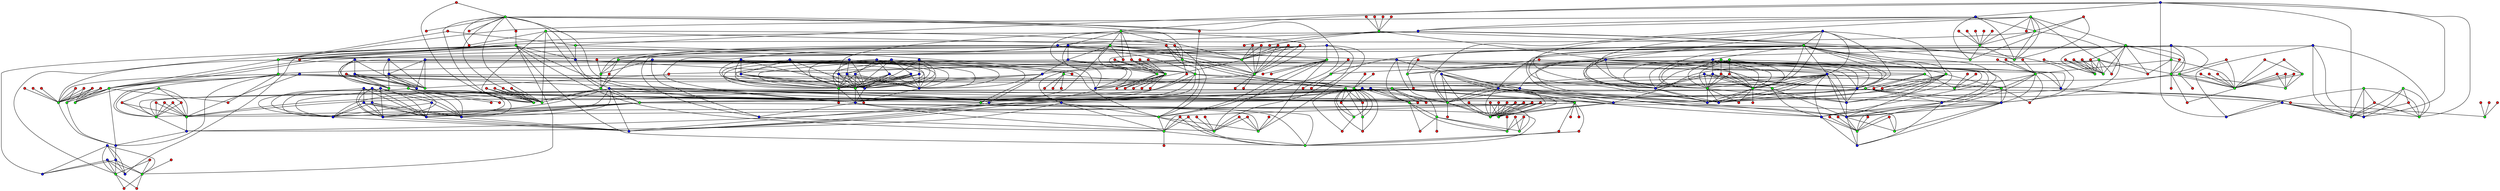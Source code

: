 graph G {
0[shape="circle",width=0.1,label="",style=filled,fillcolor="blue"];
1[shape="circle",width=0.1,label="",style=filled,fillcolor="green"];
2[shape="circle",width=0.1,label="",style=filled,fillcolor="blue"];
3[shape="circle",width=0.1,label="",style=filled,fillcolor="blue"];
4[shape="circle",width=0.1,label="",style=filled,fillcolor="green"];
5[shape="circle",width=0.1,label="",style=filled,fillcolor="red"];
6[shape="circle",width=0.1,label="",style=filled,fillcolor="green"];
7[shape="circle",width=0.1,label="",style=filled,fillcolor="green"];
8[shape="circle",width=0.1,label="",style=filled,fillcolor="green"];
9[shape="circle",width=0.1,label="",style=filled,fillcolor="red"];
10[shape="circle",width=0.1,label="",style=filled,fillcolor="green"];
11[shape="circle",width=0.1,label="",style=filled,fillcolor="red"];
12[shape="circle",width=0.1,label="",style=filled,fillcolor="green"];
13[shape="circle",width=0.1,label="",style=filled,fillcolor="green"];
14[shape="circle",width=0.1,label="",style=filled,fillcolor="blue"];
15[shape="circle",width=0.1,label="",style=filled,fillcolor="red"];
16[shape="circle",width=0.1,label="",style=filled,fillcolor="red"];
17[shape="circle",width=0.1,label="",style=filled,fillcolor="green"];
18[shape="circle",width=0.1,label="",style=filled,fillcolor="green"];
19[shape="circle",width=0.1,label="",style=filled,fillcolor="green"];
20[shape="circle",width=0.1,label="",style=filled,fillcolor="blue"];
21[shape="circle",width=0.1,label="",style=filled,fillcolor="green"];
22[shape="circle",width=0.1,label="",style=filled,fillcolor="green"];
23[shape="circle",width=0.1,label="",style=filled,fillcolor="red"];
24[shape="circle",width=0.1,label="",style=filled,fillcolor="blue"];
25[shape="circle",width=0.1,label="",style=filled,fillcolor="blue"];
26[shape="circle",width=0.1,label="",style=filled,fillcolor="red"];
27[shape="circle",width=0.1,label="",style=filled,fillcolor="green"];
28[shape="circle",width=0.1,label="",style=filled,fillcolor="red"];
29[shape="circle",width=0.1,label="",style=filled,fillcolor="blue"];
30[shape="circle",width=0.1,label="",style=filled,fillcolor="red"];
31[shape="circle",width=0.1,label="",style=filled,fillcolor="red"];
32[shape="circle",width=0.1,label="",style=filled,fillcolor="green"];
33[shape="circle",width=0.1,label="",style=filled,fillcolor="blue"];
34[shape="circle",width=0.1,label="",style=filled,fillcolor="green"];
35[shape="circle",width=0.1,label="",style=filled,fillcolor="blue"];
36[shape="circle",width=0.1,label="",style=filled,fillcolor="green"];
37[shape="circle",width=0.1,label="",style=filled,fillcolor="green"];
38[shape="circle",width=0.1,label="",style=filled,fillcolor="blue"];
39[shape="circle",width=0.1,label="",style=filled,fillcolor="green"];
40[shape="circle",width=0.1,label="",style=filled,fillcolor="blue"];
41[shape="circle",width=0.1,label="",style=filled,fillcolor="red"];
42[shape="circle",width=0.1,label="",style=filled,fillcolor="green"];
43[shape="circle",width=0.1,label="",style=filled,fillcolor="blue"];
44[shape="circle",width=0.1,label="",style=filled,fillcolor="green"];
45[shape="circle",width=0.1,label="",style=filled,fillcolor="green"];
46[shape="circle",width=0.1,label="",style=filled,fillcolor="blue"];
47[shape="circle",width=0.1,label="",style=filled,fillcolor="blue"];
48[shape="circle",width=0.1,label="",style=filled,fillcolor="green"];
49[shape="circle",width=0.1,label="",style=filled,fillcolor="red"];
50[shape="circle",width=0.1,label="",style=filled,fillcolor="red"];
51[shape="circle",width=0.1,label="",style=filled,fillcolor="green"];
52[shape="circle",width=0.1,label="",style=filled,fillcolor="red"];
53[shape="circle",width=0.1,label="",style=filled,fillcolor="green"];
54[shape="circle",width=0.1,label="",style=filled,fillcolor="blue"];
55[shape="circle",width=0.1,label="",style=filled,fillcolor="red"];
56[shape="circle",width=0.1,label="",style=filled,fillcolor="red"];
57[shape="circle",width=0.1,label="",style=filled,fillcolor="green"];
58[shape="circle",width=0.1,label="",style=filled,fillcolor="blue"];
59[shape="circle",width=0.1,label="",style=filled,fillcolor="green"];
60[shape="circle",width=0.1,label="",style=filled,fillcolor="blue"];
61[shape="circle",width=0.1,label="",style=filled,fillcolor="blue"];
62[shape="circle",width=0.1,label="",style=filled,fillcolor="green"];
63[shape="circle",width=0.1,label="",style=filled,fillcolor="red"];
64[shape="circle",width=0.1,label="",style=filled,fillcolor="blue"];
65[shape="circle",width=0.1,label="",style=filled,fillcolor="green"];
66[shape="circle",width=0.1,label="",style=filled,fillcolor="red"];
67[shape="circle",width=0.1,label="",style=filled,fillcolor="green"];
68[shape="circle",width=0.1,label="",style=filled,fillcolor="green"];
69[shape="circle",width=0.1,label="",style=filled,fillcolor="green"];
70[shape="circle",width=0.1,label="",style=filled,fillcolor="blue"];
71[shape="circle",width=0.1,label="",style=filled,fillcolor="red"];
72[shape="circle",width=0.1,label="",style=filled,fillcolor="red"];
73[shape="circle",width=0.1,label="",style=filled,fillcolor="red"];
74[shape="circle",width=0.1,label="",style=filled,fillcolor="blue"];
75[shape="circle",width=0.1,label="",style=filled,fillcolor="green"];
76[shape="circle",width=0.1,label="",style=filled,fillcolor="green"];
77[shape="circle",width=0.1,label="",style=filled,fillcolor="green"];
78[shape="circle",width=0.1,label="",style=filled,fillcolor="red"];
79[shape="circle",width=0.1,label="",style=filled,fillcolor="blue"];
80[shape="circle",width=0.1,label="",style=filled,fillcolor="red"];
81[shape="circle",width=0.1,label="",style=filled,fillcolor="blue"];
82[shape="circle",width=0.1,label="",style=filled,fillcolor="blue"];
83[shape="circle",width=0.1,label="",style=filled,fillcolor="green"];
84[shape="circle",width=0.1,label="",style=filled,fillcolor="red"];
85[shape="circle",width=0.1,label="",style=filled,fillcolor="red"];
86[shape="circle",width=0.1,label="",style=filled,fillcolor="red"];
87[shape="circle",width=0.1,label="",style=filled,fillcolor="red"];
88[shape="circle",width=0.1,label="",style=filled,fillcolor="red"];
89[shape="circle",width=0.1,label="",style=filled,fillcolor="red"];
90[shape="circle",width=0.1,label="",style=filled,fillcolor="red"];
91[shape="circle",width=0.1,label="",style=filled,fillcolor="red"];
92[shape="circle",width=0.1,label="",style=filled,fillcolor="red"];
93[shape="circle",width=0.1,label="",style=filled,fillcolor="green"];
94[shape="circle",width=0.1,label="",style=filled,fillcolor="green"];
95[shape="circle",width=0.1,label="",style=filled,fillcolor="red"];
96[shape="circle",width=0.1,label="",style=filled,fillcolor="green"];
97[shape="circle",width=0.1,label="",style=filled,fillcolor="green"];
98[shape="circle",width=0.1,label="",style=filled,fillcolor="red"];
99[shape="circle",width=0.1,label="",style=filled,fillcolor="green"];
100[shape="circle",width=0.1,label="",style=filled,fillcolor="red"];
101[shape="circle",width=0.1,label="",style=filled,fillcolor="green"];
102[shape="circle",width=0.1,label="",style=filled,fillcolor="red"];
103[shape="circle",width=0.1,label="",style=filled,fillcolor="red"];
104[shape="circle",width=0.1,label="",style=filled,fillcolor="red"];
105[shape="circle",width=0.1,label="",style=filled,fillcolor="red"];
106[shape="circle",width=0.1,label="",style=filled,fillcolor="red"];
107[shape="circle",width=0.1,label="",style=filled,fillcolor="red"];
108[shape="circle",width=0.1,label="",style=filled,fillcolor="green"];
109[shape="circle",width=0.1,label="",style=filled,fillcolor="green"];
110[shape="circle",width=0.1,label="",style=filled,fillcolor="red"];
111[shape="circle",width=0.1,label="",style=filled,fillcolor="red"];
112[shape="circle",width=0.1,label="",style=filled,fillcolor="blue"];
113[shape="circle",width=0.1,label="",style=filled,fillcolor="red"];
114[shape="circle",width=0.1,label="",style=filled,fillcolor="green"];
115[shape="circle",width=0.1,label="",style=filled,fillcolor="blue"];
116[shape="circle",width=0.1,label="",style=filled,fillcolor="red"];
117[shape="circle",width=0.1,label="",style=filled,fillcolor="red"];
118[shape="circle",width=0.1,label="",style=filled,fillcolor="red"];
119[shape="circle",width=0.1,label="",style=filled,fillcolor="red"];
120[shape="circle",width=0.1,label="",style=filled,fillcolor="red"];
121[shape="circle",width=0.1,label="",style=filled,fillcolor="red"];
122[shape="circle",width=0.1,label="",style=filled,fillcolor="green"];
123[shape="circle",width=0.1,label="",style=filled,fillcolor="red"];
124[shape="circle",width=0.1,label="",style=filled,fillcolor="red"];
125[shape="circle",width=0.1,label="",style=filled,fillcolor="red"];
126[shape="circle",width=0.1,label="",style=filled,fillcolor="green"];
127[shape="circle",width=0.1,label="",style=filled,fillcolor="red"];
128[shape="circle",width=0.1,label="",style=filled,fillcolor="red"];
129[shape="circle",width=0.1,label="",style=filled,fillcolor="green"];
130[shape="circle",width=0.1,label="",style=filled,fillcolor="red"];
131[shape="circle",width=0.1,label="",style=filled,fillcolor="red"];
132[shape="circle",width=0.1,label="",style=filled,fillcolor="red"];
133[shape="circle",width=0.1,label="",style=filled,fillcolor="green"];
134[shape="circle",width=0.1,label="",style=filled,fillcolor="blue"];
135[shape="circle",width=0.1,label="",style=filled,fillcolor="red"];
136[shape="circle",width=0.1,label="",style=filled,fillcolor="red"];
137[shape="circle",width=0.1,label="",style=filled,fillcolor="red"];
138[shape="circle",width=0.1,label="",style=filled,fillcolor="red"];
139[shape="circle",width=0.1,label="",style=filled,fillcolor="green"];
140[shape="circle",width=0.1,label="",style=filled,fillcolor="green"];
141[shape="circle",width=0.1,label="",style=filled,fillcolor="green"];
142[shape="circle",width=0.1,label="",style=filled,fillcolor="red"];
143[shape="circle",width=0.1,label="",style=filled,fillcolor="red"];
144[shape="circle",width=0.1,label="",style=filled,fillcolor="red"];
145[shape="circle",width=0.1,label="",style=filled,fillcolor="green"];
146[shape="circle",width=0.1,label="",style=filled,fillcolor="green"];
147[shape="circle",width=0.1,label="",style=filled,fillcolor="red"];
148[shape="circle",width=0.1,label="",style=filled,fillcolor="green"];
149[shape="circle",width=0.1,label="",style=filled,fillcolor="green"];
150[shape="circle",width=0.1,label="",style=filled,fillcolor="green"];
151[shape="circle",width=0.1,label="",style=filled,fillcolor="red"];
152[shape="circle",width=0.1,label="",style=filled,fillcolor="red"];
153[shape="circle",width=0.1,label="",style=filled,fillcolor="green"];
154[shape="circle",width=0.1,label="",style=filled,fillcolor="red"];
155[shape="circle",width=0.1,label="",style=filled,fillcolor="red"];
156[shape="circle",width=0.1,label="",style=filled,fillcolor="blue"];
157[shape="circle",width=0.1,label="",style=filled,fillcolor="red"];
158[shape="circle",width=0.1,label="",style=filled,fillcolor="red"];
159[shape="circle",width=0.1,label="",style=filled,fillcolor="green"];
160[shape="circle",width=0.1,label="",style=filled,fillcolor="green"];
161[shape="circle",width=0.1,label="",style=filled,fillcolor="red"];
162[shape="circle",width=0.1,label="",style=filled,fillcolor="blue"];
163[shape="circle",width=0.1,label="",style=filled,fillcolor="red"];
164[shape="circle",width=0.1,label="",style=filled,fillcolor="green"];
165[shape="circle",width=0.1,label="",style=filled,fillcolor="red"];
166[shape="circle",width=0.1,label="",style=filled,fillcolor="green"];
167[shape="circle",width=0.1,label="",style=filled,fillcolor="green"];
168[shape="circle",width=0.1,label="",style=filled,fillcolor="blue"];
169[shape="circle",width=0.1,label="",style=filled,fillcolor="green"];
170[shape="circle",width=0.1,label="",style=filled,fillcolor="red"];
171[shape="circle",width=0.1,label="",style=filled,fillcolor="red"];
172[shape="circle",width=0.1,label="",style=filled,fillcolor="green"];
173[shape="circle",width=0.1,label="",style=filled,fillcolor="red"];
174[shape="circle",width=0.1,label="",style=filled,fillcolor="red"];
175[shape="circle",width=0.1,label="",style=filled,fillcolor="blue"];
176[shape="circle",width=0.1,label="",style=filled,fillcolor="red"];
177[shape="circle",width=0.1,label="",style=filled,fillcolor="red"];
178[shape="circle",width=0.1,label="",style=filled,fillcolor="red"];
179[shape="circle",width=0.1,label="",style=filled,fillcolor="red"];
180[shape="circle",width=0.1,label="",style=filled,fillcolor="red"];
181[shape="circle",width=0.1,label="",style=filled,fillcolor="blue"];
182[shape="circle",width=0.1,label="",style=filled,fillcolor="red"];
183[shape="circle",width=0.1,label="",style=filled,fillcolor="red"];
184[shape="circle",width=0.1,label="",style=filled,fillcolor="red"];
185[shape="circle",width=0.1,label="",style=filled,fillcolor="red"];
186[shape="circle",width=0.1,label="",style=filled,fillcolor="red"];
187[shape="circle",width=0.1,label="",style=filled,fillcolor="red"];
188[shape="circle",width=0.1,label="",style=filled,fillcolor="red"];
189[shape="circle",width=0.1,label="",style=filled,fillcolor="blue"];
190[shape="circle",width=0.1,label="",style=filled,fillcolor="blue"];
191[shape="circle",width=0.1,label="",style=filled,fillcolor="blue"];
192[shape="circle",width=0.1,label="",style=filled,fillcolor="blue"];
193[shape="circle",width=0.1,label="",style=filled,fillcolor="blue"];
194[shape="circle",width=0.1,label="",style=filled,fillcolor="green"];
195[shape="circle",width=0.1,label="",style=filled,fillcolor="blue"];
196[shape="circle",width=0.1,label="",style=filled,fillcolor="red"];
197[shape="circle",width=0.1,label="",style=filled,fillcolor="green"];
198[shape="circle",width=0.1,label="",style=filled,fillcolor="blue"];
199[shape="circle",width=0.1,label="",style=filled,fillcolor="red"];
200[shape="circle",width=0.1,label="",style=filled,fillcolor="blue"];
201[shape="circle",width=0.1,label="",style=filled,fillcolor="green"];
202[shape="circle",width=0.1,label="",style=filled,fillcolor="red"];
203[shape="circle",width=0.1,label="",style=filled,fillcolor="green"];
204[shape="circle",width=0.1,label="",style=filled,fillcolor="red"];
205[shape="circle",width=0.1,label="",style=filled,fillcolor="red"];
206[shape="circle",width=0.1,label="",style=filled,fillcolor="green"];
207[shape="circle",width=0.1,label="",style=filled,fillcolor="blue"];
208[shape="circle",width=0.1,label="",style=filled,fillcolor="blue"];
209[shape="circle",width=0.1,label="",style=filled,fillcolor="red"];
210[shape="circle",width=0.1,label="",style=filled,fillcolor="blue"];
211[shape="circle",width=0.1,label="",style=filled,fillcolor="blue"];
212[shape="circle",width=0.1,label="",style=filled,fillcolor="blue"];
213[shape="circle",width=0.1,label="",style=filled,fillcolor="blue"];
214[shape="circle",width=0.1,label="",style=filled,fillcolor="blue"];
215[shape="circle",width=0.1,label="",style=filled,fillcolor="blue"];
216[shape="circle",width=0.1,label="",style=filled,fillcolor="blue"];
217[shape="circle",width=0.1,label="",style=filled,fillcolor="green"];
218[shape="circle",width=0.1,label="",style=filled,fillcolor="blue"];
219[shape="circle",width=0.1,label="",style=filled,fillcolor="blue"];
220[shape="circle",width=0.1,label="",style=filled,fillcolor="red"];
221[shape="circle",width=0.1,label="",style=filled,fillcolor="red"];
222[shape="circle",width=0.1,label="",style=filled,fillcolor="blue"];
223[shape="circle",width=0.1,label="",style=filled,fillcolor="blue"];
224[shape="circle",width=0.1,label="",style=filled,fillcolor="blue"];
225[shape="circle",width=0.1,label="",style=filled,fillcolor="red"];
226[shape="circle",width=0.1,label="",style=filled,fillcolor="red"];
227[shape="circle",width=0.1,label="",style=filled,fillcolor="red"];
228[shape="circle",width=0.1,label="",style=filled,fillcolor="red"];
229[shape="circle",width=0.1,label="",style=filled,fillcolor="red"];
230[shape="circle",width=0.1,label="",style=filled,fillcolor="red"];
231[shape="circle",width=0.1,label="",style=filled,fillcolor="red"];
232[shape="circle",width=0.1,label="",style=filled,fillcolor="red"];
233[shape="circle",width=0.1,label="",style=filled,fillcolor="red"];
234[shape="circle",width=0.1,label="",style=filled,fillcolor="red"];
235[shape="circle",width=0.1,label="",style=filled,fillcolor="red"];
236[shape="circle",width=0.1,label="",style=filled,fillcolor="red"];
237[shape="circle",width=0.1,label="",style=filled,fillcolor="red"];
238[shape="circle",width=0.1,label="",style=filled,fillcolor="red"];
239[shape="circle",width=0.1,label="",style=filled,fillcolor="red"];
240[shape="circle",width=0.1,label="",style=filled,fillcolor="green"];
241[shape="circle",width=0.1,label="",style=filled,fillcolor="red"];
242[shape="circle",width=0.1,label="",style=filled,fillcolor="red"];
243[shape="circle",width=0.1,label="",style=filled,fillcolor="red"];
244[shape="circle",width=0.1,label="",style=filled,fillcolor="red"];
245[shape="circle",width=0.1,label="",style=filled,fillcolor="red"];
246[shape="circle",width=0.1,label="",style=filled,fillcolor="red"];
247[shape="circle",width=0.1,label="",style=filled,fillcolor="green"];
248[shape="circle",width=0.1,label="",style=filled,fillcolor="green"];
249[shape="circle",width=0.1,label="",style=filled,fillcolor="red"];
250[shape="circle",width=0.1,label="",style=filled,fillcolor="green"];
251[shape="circle",width=0.1,label="",style=filled,fillcolor="red"];
252[shape="circle",width=0.1,label="",style=filled,fillcolor="red"];
253[shape="circle",width=0.1,label="",style=filled,fillcolor="red"];
254[shape="circle",width=0.1,label="",style=filled,fillcolor="blue"];
255[shape="circle",width=0.1,label="",style=filled,fillcolor="green"];
256[shape="circle",width=0.1,label="",style=filled,fillcolor="red"];
257[shape="circle",width=0.1,label="",style=filled,fillcolor="green"];
258[shape="circle",width=0.1,label="",style=filled,fillcolor="red"];
259[shape="circle",width=0.1,label="",style=filled,fillcolor="blue"];
260[shape="circle",width=0.1,label="",style=filled,fillcolor="blue"];
261[shape="circle",width=0.1,label="",style=filled,fillcolor="blue"];
262[shape="circle",width=0.1,label="",style=filled,fillcolor="blue"];
263[shape="circle",width=0.1,label="",style=filled,fillcolor="blue"];
264[shape="circle",width=0.1,label="",style=filled,fillcolor="green"];
265[shape="circle",width=0.1,label="",style=filled,fillcolor="green"];
266[shape="circle",width=0.1,label="",style=filled,fillcolor="blue"];
267[shape="circle",width=0.1,label="",style=filled,fillcolor="blue"];
268[shape="circle",width=0.1,label="",style=filled,fillcolor="blue"];
269[shape="circle",width=0.1,label="",style=filled,fillcolor="blue"];
270[shape="circle",width=0.1,label="",style=filled,fillcolor="blue"];
271[shape="circle",width=0.1,label="",style=filled,fillcolor="blue"];
272[shape="circle",width=0.1,label="",style=filled,fillcolor="blue"];
273[shape="circle",width=0.1,label="",style=filled,fillcolor="blue"];
274[shape="circle",width=0.1,label="",style=filled,fillcolor="blue"];
275[shape="circle",width=0.1,label="",style=filled,fillcolor="blue"];
276[shape="circle",width=0.1,label="",style=filled,fillcolor="blue"];
277[shape="circle",width=0.1,label="",style=filled,fillcolor="blue"];
278[shape="circle",width=0.1,label="",style=filled,fillcolor="red"];
279[shape="circle",width=0.1,label="",style=filled,fillcolor="red"];
280[shape="circle",width=0.1,label="",style=filled,fillcolor="blue"];
281[shape="circle",width=0.1,label="",style=filled,fillcolor="green"];
282[shape="circle",width=0.1,label="",style=filled,fillcolor="blue"];
283[shape="circle",width=0.1,label="",style=filled,fillcolor="red"];
284[shape="circle",width=0.1,label="",style=filled,fillcolor="red"];
285[shape="circle",width=0.1,label="",style=filled,fillcolor="green"];
286[shape="circle",width=0.1,label="",style=filled,fillcolor="red"];
287[shape="circle",width=0.1,label="",style=filled,fillcolor="red"];
288[shape="circle",width=0.1,label="",style=filled,fillcolor="red"];
289[shape="circle",width=0.1,label="",style=filled,fillcolor="red"];
290[shape="circle",width=0.1,label="",style=filled,fillcolor="red"];
291[shape="circle",width=0.1,label="",style=filled,fillcolor="red"];
292[shape="circle",width=0.1,label="",style=filled,fillcolor="red"];
293[shape="circle",width=0.1,label="",style=filled,fillcolor="red"];
294[shape="circle",width=0.1,label="",style=filled,fillcolor="red"];
295[shape="circle",width=0.1,label="",style=filled,fillcolor="red"];
296[shape="circle",width=0.1,label="",style=filled,fillcolor="red"];
297[shape="circle",width=0.1,label="",style=filled,fillcolor="green"];
298[shape="circle",width=0.1,label="",style=filled,fillcolor="red"];
299[shape="circle",width=0.1,label="",style=filled,fillcolor="green"];
300[shape="circle",width=0.1,label="",style=filled,fillcolor="red"];
301[shape="circle",width=0.1,label="",style=filled,fillcolor="red"];
302[shape="circle",width=0.1,label="",style=filled,fillcolor="blue"];
303[shape="circle",width=0.1,label="",style=filled,fillcolor="blue"];
304[shape="circle",width=0.1,label="",style=filled,fillcolor="blue"];
305[shape="circle",width=0.1,label="",style=filled,fillcolor="red"];
306[shape="circle",width=0.1,label="",style=filled,fillcolor="green"];
307[shape="circle",width=0.1,label="",style=filled,fillcolor="red"];
308[shape="circle",width=0.1,label="",style=filled,fillcolor="green"];
309[shape="circle",width=0.1,label="",style=filled,fillcolor="green"];
310[shape="circle",width=0.1,label="",style=filled,fillcolor="blue"];
311[shape="circle",width=0.1,label="",style=filled,fillcolor="red"];
312[shape="circle",width=0.1,label="",style=filled,fillcolor="red"];
313[shape="circle",width=0.1,label="",style=filled,fillcolor="blue"];
314[shape="circle",width=0.1,label="",style=filled,fillcolor="green"];
315[shape="circle",width=0.1,label="",style=filled,fillcolor="red"];
316[shape="circle",width=0.1,label="",style=filled,fillcolor="green"];
317[shape="circle",width=0.1,label="",style=filled,fillcolor="red"];
318[shape="circle",width=0.1,label="",style=filled,fillcolor="red"];
319[shape="circle",width=0.1,label="",style=filled,fillcolor="red"];
320[shape="circle",width=0.1,label="",style=filled,fillcolor="green"];
321[shape="circle",width=0.1,label="",style=filled,fillcolor="red"];
322[shape="circle",width=0.1,label="",style=filled,fillcolor="green"];
323[shape="circle",width=0.1,label="",style=filled,fillcolor="red"];
324[shape="circle",width=0.1,label="",style=filled,fillcolor="green"];
325[shape="circle",width=0.1,label="",style=filled,fillcolor="red"];
326[shape="circle",width=0.1,label="",style=filled,fillcolor="blue"];
327[shape="circle",width=0.1,label="",style=filled,fillcolor="green"];
328[shape="circle",width=0.1,label="",style=filled,fillcolor="red"];
329[shape="circle",width=0.1,label="",style=filled,fillcolor="blue"];
330[shape="circle",width=0.1,label="",style=filled,fillcolor="red"];
331[shape="circle",width=0.1,label="",style=filled,fillcolor="blue"];
332[shape="circle",width=0.1,label="",style=filled,fillcolor="blue"];
333[shape="circle",width=0.1,label="",style=filled,fillcolor="blue"];
334[shape="circle",width=0.1,label="",style=filled,fillcolor="red"];
143--149 ;
143--150 ;
143--139 ;
144--153 ;
142--150 ;
154--148 ;
155--150 ;
151--159 ;
151--160 ;
152--149 ;
152--150 ;
147--164 ;
165--166 ;
161--153 ;
161--146 ;
162--167 ;
162--168 ;
162--140 ;
162--141 ;
31--32 ;
25--34 ;
25--35 ;
25--42 ;
25--43 ;
25--44 ;
25--45 ;
25--46 ;
25--47 ;
26--27 ;
41--36 ;
41--37 ;
38--39 ;
38--40 ;
38--0 ;
38--1 ;
38--148 ;
33--27 ;
33--4 ;
33--0 ;
33--48 ;
5--7 ;
5--8 ;
6--171 ;
6--49 ;
6--50 ;
6--10 ;
11--12 ;
16--17 ;
16--18 ;
16--13 ;
14--17 ;
14--18 ;
14--13 ;
14--37 ;
19--20 ;
19--17 ;
19--12 ;
19--18 ;
19--21 ;
19--22 ;
19--23 ;
19--51 ;
20--18 ;
20--13 ;
20--37 ;
17--12 ;
17--18 ;
17--37 ;
17--54 ;
15--12 ;
55--12 ;
9--12 ;
56--12 ;
12--18 ;
12--13 ;
12--37 ;
24--53 ;
24--57 ;
24--58 ;
24--61 ;
64--53 ;
64--57 ;
64--58 ;
64--61 ;
64--37 ;
60--53 ;
60--57 ;
60--58 ;
60--61 ;
60--65 ;
60--36 ;
59--63 ;
59--53 ;
59--57 ;
59--58 ;
59--61 ;
63--53 ;
63--57 ;
62--66 ;
62--53 ;
62--57 ;
62--61 ;
66--53 ;
66--57 ;
73--32 ;
72--32 ;
71--32 ;
74--75 ;
74--67 ;
74--68 ;
74--69 ;
74--76 ;
75--67 ;
75--300 ;
75--167 ;
75--306 ;
305--67 ;
312--67 ;
307--308 ;
307--309 ;
65--70 ;
65--77 ;
65--308 ;
65--309 ;
65--78 ;
65--79 ;
65--80 ;
65--81 ;
70--308 ;
70--309 ;
70--79 ;
70--82 ;
70--83 ;
70--40 ;
77--308 ;
77--309 ;
77--78 ;
77--79 ;
77--82 ;
77--83 ;
77--39 ;
77--40 ;
52--308 ;
52--309 ;
84--308 ;
84--309 ;
86--308 ;
86--309 ;
85--308 ;
85--309 ;
308--309 ;
308--79 ;
309--79 ;
309--87 ;
309--88 ;
32--89 ;
32--34 ;
32--35 ;
32--90 ;
36--37 ;
36--138 ;
36--156 ;
37--138 ;
37--172 ;
37--83 ;
37--150 ;
176--169 ;
176--166 ;
21--163 ;
21--169 ;
21--166 ;
21--177 ;
21--173 ;
21--174 ;
21--299 ;
22--169 ;
22--166 ;
22--177 ;
22--173 ;
22--316 ;
22--51 ;
22--310 ;
163--169 ;
163--166 ;
319--169 ;
319--166 ;
315--169 ;
315--166 ;
302--303 ;
302--304 ;
302--51 ;
302--164 ;
302--322 ;
313--314 ;
313--316 ;
313--299 ;
313--303 ;
313--304 ;
321--316 ;
321--327 ;
314--173 ;
314--320 ;
314--316 ;
314--327 ;
301--324 ;
80--324 ;
80--145 ;
82--324 ;
82--145 ;
82--172 ;
82--181 ;
157--324 ;
157--145 ;
158--324 ;
324--179 ;
324--180 ;
324--178 ;
324--185 ;
324--182 ;
145--178 ;
145--185 ;
183--150 ;
183--139 ;
172--83 ;
172--149 ;
172--150 ;
172--186 ;
172--189 ;
172--304 ;
83--149 ;
83--150 ;
83--186 ;
83--139 ;
83--189 ;
187--150 ;
188--149 ;
188--150 ;
150--189 ;
139--189 ;
190--44 ;
190--45 ;
190--46 ;
190--47 ;
34--42 ;
34--43 ;
34--175 ;
34--44 ;
34--45 ;
34--46 ;
34--47 ;
34--191 ;
34--192 ;
34--193 ;
34--194 ;
34--54 ;
34--195 ;
34--196 ;
34--197 ;
35--43 ;
35--44 ;
35--45 ;
35--46 ;
35--47 ;
35--191 ;
35--192 ;
35--193 ;
35--194 ;
35--54 ;
35--195 ;
35--197 ;
42--191 ;
42--192 ;
42--193 ;
42--201 ;
42--198 ;
42--196 ;
43--44 ;
43--45 ;
43--47 ;
43--191 ;
43--192 ;
43--193 ;
43--10 ;
43--201 ;
43--200 ;
43--198 ;
203--204 ;
203--44 ;
203--45 ;
203--46 ;
203--47 ;
204--44 ;
204--45 ;
206--202 ;
206--44 ;
206--45 ;
206--46 ;
206--47 ;
202--44 ;
202--45 ;
175--207 ;
175--44 ;
175--45 ;
175--46 ;
175--47 ;
207--44 ;
207--45 ;
207--46 ;
207--47 ;
44--191 ;
44--192 ;
44--193 ;
44--205 ;
45--191 ;
45--192 ;
45--193 ;
45--209 ;
45--205 ;
46--192 ;
46--193 ;
47--191 ;
47--193 ;
192--198 ;
311--194 ;
325--10 ;
325--194 ;
10--200 ;
10--198 ;
194--330 ;
170--320 ;
30--320 ;
28--320 ;
320--201 ;
320--279 ;
320--54 ;
320--200 ;
320--198 ;
201--279 ;
201--54 ;
201--195 ;
251--140 ;
251--141 ;
167--168 ;
167--68 ;
167--140 ;
167--141 ;
167--270 ;
167--284 ;
167--54 ;
167--285 ;
167--238 ;
167--239 ;
306--168 ;
306--140 ;
306--141 ;
306--284 ;
306--54 ;
306--195 ;
168--270 ;
168--48 ;
168--250 ;
68--140 ;
68--141 ;
68--236 ;
68--237 ;
68--241 ;
68--242 ;
68--250 ;
240--283 ;
240--243 ;
240--140 ;
240--141 ;
283--140 ;
283--141 ;
243--140 ;
243--141 ;
244--140 ;
244--141 ;
245--140 ;
245--141 ;
140--270 ;
141--270 ;
29--93 ;
29--27 ;
29--94 ;
29--4 ;
93--92 ;
93--27 ;
93--4 ;
92--94 ;
27--94 ;
174--316 ;
97--91 ;
97--95 ;
97--94 ;
97--98 ;
97--8 ;
97--99 ;
91--96 ;
91--48 ;
95--96 ;
95--48 ;
7--98 ;
7--102 ;
7--8 ;
7--99 ;
7--100 ;
7--104 ;
7--105 ;
7--96 ;
7--106 ;
7--156 ;
7--40 ;
7--48 ;
94--8 ;
94--99 ;
94--101 ;
103--8 ;
103--99 ;
102--8 ;
102--99 ;
107--8 ;
107--99 ;
110--8 ;
110--99 ;
105--4 ;
96--113 ;
96--114 ;
96--108 ;
96--81 ;
96--181 ;
113--109 ;
4--114 ;
4--108 ;
4--112 ;
4--109 ;
4--101 ;
111--114 ;
116--114 ;
114--278 ;
114--246 ;
114--247 ;
114--248 ;
114--249 ;
108--278 ;
108--246 ;
108--247 ;
108--248 ;
108--252 ;
108--249 ;
278--247 ;
246--248 ;
247--252 ;
248--249 ;
106--255 ;
256--250 ;
256--257 ;
253--250 ;
253--257 ;
255--153 ;
255--146 ;
255--254 ;
255--259 ;
255--258 ;
255--156 ;
255--40 ;
255--250 ;
255--257 ;
261--262 ;
261--153 ;
261--146 ;
261--254 ;
261--259 ;
262--153 ;
262--146 ;
262--254 ;
262--259 ;
260--153 ;
260--146 ;
260--254 ;
260--259 ;
153--184 ;
153--199 ;
146--184 ;
146--199 ;
156--81 ;
156--263 ;
81--264 ;
81--265 ;
81--267 ;
81--268 ;
181--264 ;
181--265 ;
181--112 ;
181--109 ;
277--266 ;
277--269 ;
277--264 ;
277--265 ;
277--267 ;
277--268 ;
266--264 ;
266--265 ;
266--267 ;
266--268 ;
269--264 ;
269--265 ;
269--267 ;
269--268 ;
274--271 ;
274--272 ;
274--264 ;
274--265 ;
274--267 ;
274--268 ;
273--272 ;
273--264 ;
273--265 ;
273--267 ;
273--268 ;
271--264 ;
271--265 ;
271--267 ;
271--268 ;
272--264 ;
272--265 ;
272--267 ;
272--268 ;
329--326 ;
329--264 ;
329--265 ;
329--267 ;
329--268 ;
332--326 ;
332--264 ;
332--265 ;
332--267 ;
332--268 ;
326--264 ;
326--265 ;
326--268 ;
333--331 ;
333--264 ;
333--265 ;
333--267 ;
333--268 ;
331--264 ;
331--265 ;
331--267 ;
331--268 ;
264--334 ;
264--40 ;
265--328 ;
265--40 ;
267--40 ;
268--40 ;
211--101 ;
211--212 ;
211--51 ;
211--69 ;
210--101 ;
210--212 ;
210--51 ;
210--69 ;
263--112 ;
263--109 ;
263--101 ;
263--218 ;
263--214 ;
263--215 ;
263--219 ;
263--212 ;
263--40 ;
263--51 ;
263--69 ;
217--112 ;
217--109 ;
217--218 ;
217--214 ;
217--215 ;
217--219 ;
217--220 ;
217--221 ;
217--51 ;
217--310 ;
217--69 ;
112--212 ;
112--257 ;
109--212 ;
109--257 ;
101--218 ;
101--214 ;
101--215 ;
101--219 ;
101--257 ;
208--222 ;
208--218 ;
208--214 ;
208--215 ;
208--219 ;
222--218 ;
222--214 ;
222--215 ;
222--219 ;
216--223 ;
216--218 ;
216--214 ;
216--215 ;
216--219 ;
223--214 ;
223--215 ;
223--219 ;
213--224 ;
213--218 ;
213--214 ;
213--215 ;
213--219 ;
224--218 ;
224--214 ;
224--215 ;
224--219 ;
218--212 ;
214--212 ;
215--212 ;
219--212 ;
39--48 ;
39--1 ;
39--148 ;
39--228 ;
39--229 ;
39--227 ;
40--0 ;
40--48 ;
40--1 ;
40--148 ;
0--250 ;
48--1 ;
48--148 ;
48--250 ;
225--1 ;
225--148 ;
226--1 ;
226--148 ;
231--1 ;
230--1 ;
229--160 ;
275--276 ;
275--159 ;
275--160 ;
275--282 ;
275--280 ;
276--159 ;
276--160 ;
276--282 ;
276--280 ;
3--115 ;
3--159 ;
3--160 ;
3--282 ;
3--280 ;
2--115 ;
2--160 ;
2--282 ;
2--280 ;
115--159 ;
115--160 ;
115--282 ;
115--280 ;
241--257 ;
242--257 ;
250--257 ;
250--289 ;
316--327 ;
316--290 ;
316--286 ;
316--310 ;
299--327 ;
299--281 ;
299--292 ;
299--51 ;
291--327 ;
291--281 ;
294--327 ;
294--281 ;
293--327 ;
295--327 ;
287--327 ;
288--327 ;
288--281 ;
296--297 ;
296--327 ;
298--297 ;
298--327 ;
297--327 ;
297--281 ;
327--286 ;
303--51 ;
303--310 ;
303--164 ;
303--322 ;
303--200 ;
303--198 ;
304--51 ;
304--310 ;
304--200 ;
304--198 ;
51--164 ;
51--322 ;
51--121 ;
310--164 ;
310--322 ;
234--164 ;
234--322 ;
120--164 ;
120--322 ;
118--164 ;
118--322 ;
119--164 ;
119--322 ;
117--164 ;
117--322 ;
124--164 ;
124--322 ;
125--164 ;
125--322 ;
69--76 ;
69--126 ;
69--122 ;
69--123 ;
76--126 ;
76--122 ;
76--123 ;
76--127 ;
318--126 ;
318--122 ;
323--126 ;
323--122 ;
317--122 ;
128--129 ;
284--129 ;
130--129 ;
131--129 ;
54--200 ;
54--198 ;
54--133 ;
54--285 ;
54--134 ;
195--200 ;
195--198 ;
195--133 ;
195--134 ;
200--133 ;
200--134 ;
198--133 ;
198--285 ;
198--134 ;
137--133 ;
137--285 ;
132--133 ;
135--133 ;
136--133 ;
133--134 ;
233--197 ;
197--232 ;
197--235 ;
303--101 ;
38--2 ;
280--24 ;
60--14 ;
14--20 ;
20--29 ;
29--74 ;
74--168 ;
270--189 ;
189--262 ;
}
